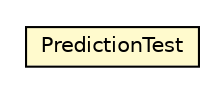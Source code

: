 #!/usr/local/bin/dot
#
# Class diagram 
# Generated by UMLGraph version 5.2 (http://www.umlgraph.org/)
#

digraph G {
	edge [fontname="Helvetica",fontsize=10,labelfontname="Helvetica",labelfontsize=10];
	node [fontname="Helvetica",fontsize=10,shape=plaintext];
	nodesep=0.25;
	ranksep=0.5;
	// it.unica.foresee.tests.PredictionTest
	c1516 [label=<<table title="it.unica.foresee.tests.PredictionTest" border="0" cellborder="1" cellspacing="0" cellpadding="2" port="p" bgcolor="lemonChiffon" href="./PredictionTest.html">
		<tr><td><table border="0" cellspacing="0" cellpadding="1">
<tr><td align="center" balign="center"> PredictionTest </td></tr>
		</table></td></tr>
		</table>>, fontname="Helvetica", fontcolor="black", fontsize=10.0];
}

